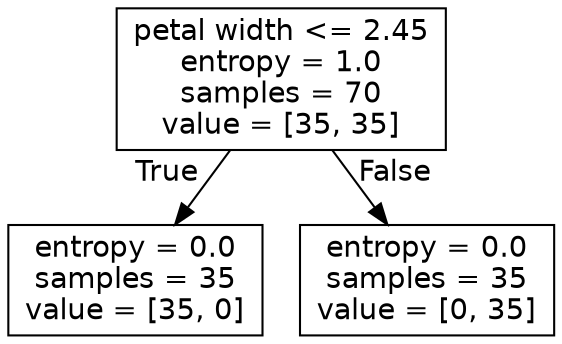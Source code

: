 digraph Tree {
node [shape=box, fontname="helvetica"] ;
edge [fontname="helvetica"] ;
0 [label="petal width <= 2.45\nentropy = 1.0\nsamples = 70\nvalue = [35, 35]"] ;
1 [label="entropy = 0.0\nsamples = 35\nvalue = [35, 0]"] ;
0 -> 1 [labeldistance=2.5, labelangle=45, headlabel="True"] ;
2 [label="entropy = 0.0\nsamples = 35\nvalue = [0, 35]"] ;
0 -> 2 [labeldistance=2.5, labelangle=-45, headlabel="False"] ;
}